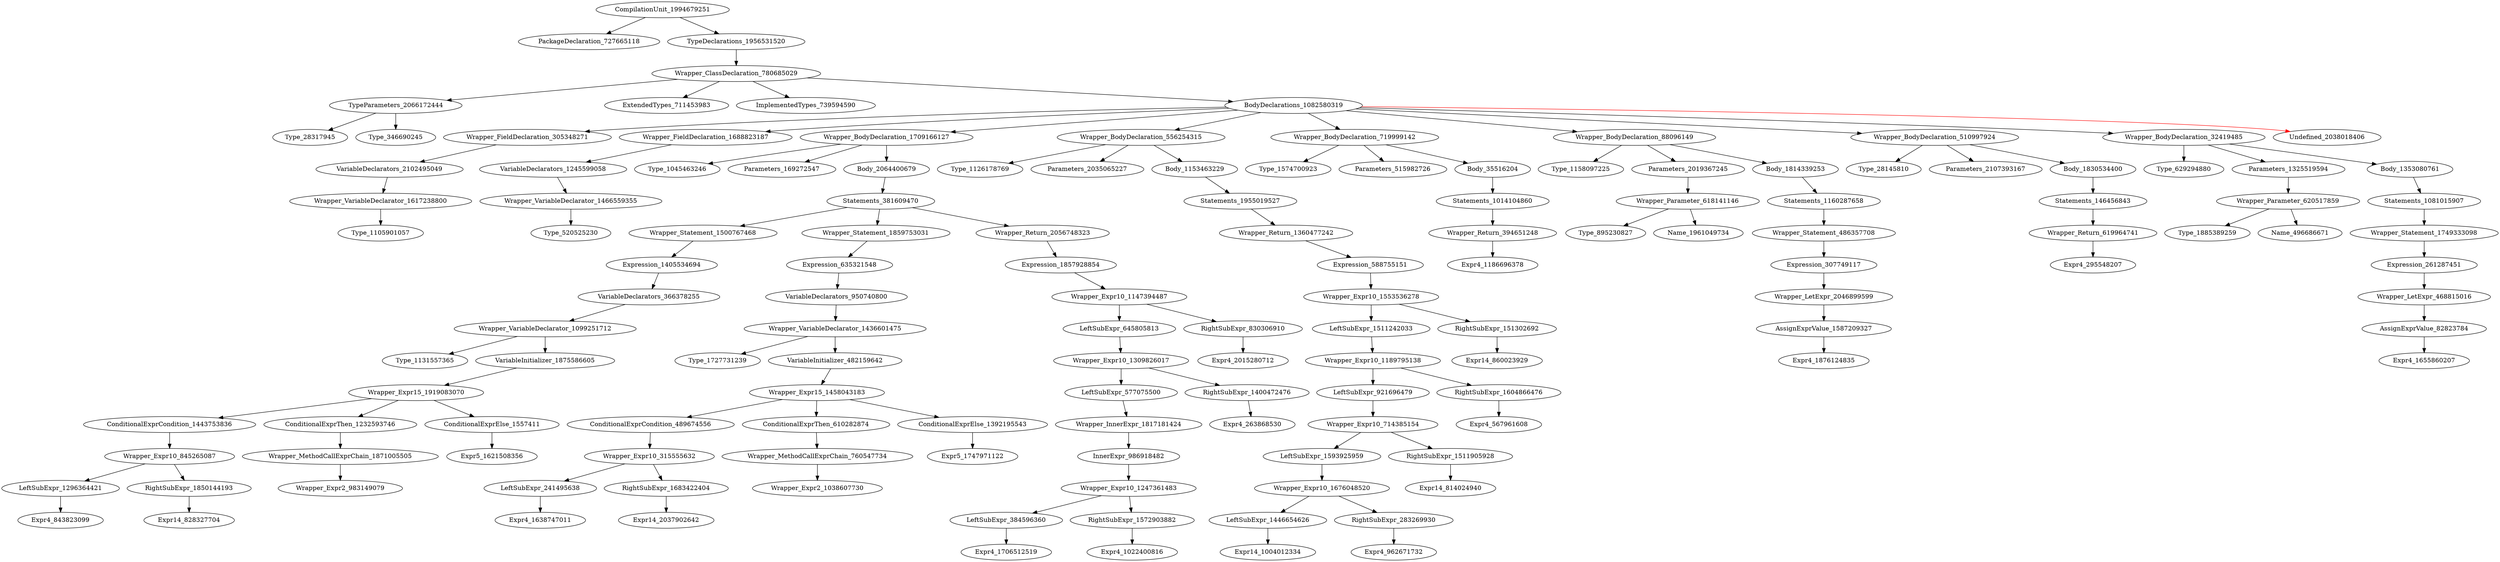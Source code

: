 digraph {
CompilationUnit_1994679251 -> PackageDeclaration_727665118
CompilationUnit_1994679251 -> TypeDeclarations_1956531520
TypeDeclarations_1956531520 -> Wrapper_ClassDeclaration_780685029
Wrapper_ClassDeclaration_780685029 -> TypeParameters_2066172444
Wrapper_ClassDeclaration_780685029 -> ExtendedTypes_711453983
Wrapper_ClassDeclaration_780685029 -> ImplementedTypes_739594590
Wrapper_ClassDeclaration_780685029 -> BodyDeclarations_1082580319
TypeParameters_2066172444 -> Type_28317945
TypeParameters_2066172444 -> Type_346690245
BodyDeclarations_1082580319 -> Wrapper_FieldDeclaration_305348271
BodyDeclarations_1082580319 -> Wrapper_FieldDeclaration_1688823187
BodyDeclarations_1082580319 -> Wrapper_BodyDeclaration_1709166127
BodyDeclarations_1082580319 -> Wrapper_BodyDeclaration_556254315
BodyDeclarations_1082580319 -> Wrapper_BodyDeclaration_719999142
BodyDeclarations_1082580319 -> Wrapper_BodyDeclaration_88096149
BodyDeclarations_1082580319 -> Wrapper_BodyDeclaration_510997924
BodyDeclarations_1082580319 -> Wrapper_BodyDeclaration_32419485
BodyDeclarations_1082580319 -> Undefined_2038018406 [color = red] 
Wrapper_FieldDeclaration_305348271 -> VariableDeclarators_2102495049
Wrapper_FieldDeclaration_1688823187 -> VariableDeclarators_1245599058
Wrapper_BodyDeclaration_1709166127 -> Type_1045463246
Wrapper_BodyDeclaration_1709166127 -> Parameters_169272547
Wrapper_BodyDeclaration_1709166127 -> Body_2064400679
Wrapper_BodyDeclaration_556254315 -> Type_1126178769
Wrapper_BodyDeclaration_556254315 -> Parameters_2035065227
Wrapper_BodyDeclaration_556254315 -> Body_1153463229
Wrapper_BodyDeclaration_719999142 -> Type_1574700923
Wrapper_BodyDeclaration_719999142 -> Parameters_515982726
Wrapper_BodyDeclaration_719999142 -> Body_35516204
Wrapper_BodyDeclaration_88096149 -> Type_1158097225
Wrapper_BodyDeclaration_88096149 -> Parameters_2019367245
Wrapper_BodyDeclaration_88096149 -> Body_1814339253
Wrapper_BodyDeclaration_510997924 -> Type_28145810
Wrapper_BodyDeclaration_510997924 -> Parameters_2107393167
Wrapper_BodyDeclaration_510997924 -> Body_1830534400
Wrapper_BodyDeclaration_32419485 -> Type_629294880
Wrapper_BodyDeclaration_32419485 -> Parameters_1325519594
Wrapper_BodyDeclaration_32419485 -> Body_1353080761
VariableDeclarators_2102495049 -> Wrapper_VariableDeclarator_1617238800
VariableDeclarators_1245599058 -> Wrapper_VariableDeclarator_1466559355
Body_2064400679 -> Statements_381609470
Body_1153463229 -> Statements_1955019527
Body_35516204 -> Statements_1014104860
Parameters_2019367245 -> Wrapper_Parameter_618141146
Body_1814339253 -> Statements_1160287658
Body_1830534400 -> Statements_146456843
Parameters_1325519594 -> Wrapper_Parameter_620517859
Body_1353080761 -> Statements_1081015907
Wrapper_VariableDeclarator_1617238800 -> Type_1105901057
Wrapper_VariableDeclarator_1466559355 -> Type_520525230
Statements_381609470 -> Wrapper_Statement_1500767468
Statements_381609470 -> Wrapper_Statement_1859753031
Statements_381609470 -> Wrapper_Return_2056748323
Statements_1955019527 -> Wrapper_Return_1360477242
Statements_1014104860 -> Wrapper_Return_394651248
Wrapper_Parameter_618141146 -> Type_895230827
Wrapper_Parameter_618141146 -> Name_1961049734
Statements_1160287658 -> Wrapper_Statement_486357708
Statements_146456843 -> Wrapper_Return_619964741
Wrapper_Parameter_620517859 -> Type_1885389259
Wrapper_Parameter_620517859 -> Name_496686671
Statements_1081015907 -> Wrapper_Statement_1749333098
Wrapper_Statement_1500767468 -> Expression_1405534694
Wrapper_Statement_1859753031 -> Expression_635321548
Wrapper_Return_2056748323 -> Expression_1857928854
Wrapper_Return_1360477242 -> Expression_588755151
Wrapper_Return_394651248 -> Expr4_1186696378
Wrapper_Statement_486357708 -> Expression_307749117
Wrapper_Return_619964741 -> Expr4_295548207
Wrapper_Statement_1749333098 -> Expression_261287451
Expression_1405534694 -> VariableDeclarators_366378255
Expression_635321548 -> VariableDeclarators_950740800
Expression_1857928854 -> Wrapper_Expr10_1147394487
Expression_588755151 -> Wrapper_Expr10_1553536278
Expression_307749117 -> Wrapper_LetExpr_2046899599
Expression_261287451 -> Wrapper_LetExpr_468815016
VariableDeclarators_366378255 -> Wrapper_VariableDeclarator_1099251712
VariableDeclarators_950740800 -> Wrapper_VariableDeclarator_1436601475
Wrapper_Expr10_1147394487 -> LeftSubExpr_645805813
Wrapper_Expr10_1147394487 -> RightSubExpr_830306910
Wrapper_Expr10_1553536278 -> LeftSubExpr_1511242033
Wrapper_Expr10_1553536278 -> RightSubExpr_151302692
Wrapper_LetExpr_2046899599 -> AssignExprValue_1587209327
Wrapper_LetExpr_468815016 -> AssignExprValue_82823784
Wrapper_VariableDeclarator_1099251712 -> Type_1131557365
Wrapper_VariableDeclarator_1099251712 -> VariableInitializer_1875586605
Wrapper_VariableDeclarator_1436601475 -> Type_1727731239
Wrapper_VariableDeclarator_1436601475 -> VariableInitializer_482159642
LeftSubExpr_645805813 -> Wrapper_Expr10_1309826017
RightSubExpr_830306910 -> Expr4_2015280712
LeftSubExpr_1511242033 -> Wrapper_Expr10_1189795138
RightSubExpr_151302692 -> Expr14_860023929
AssignExprValue_1587209327 -> Expr4_1876124835
AssignExprValue_82823784 -> Expr4_1655860207
VariableInitializer_1875586605 -> Wrapper_Expr15_1919083070
VariableInitializer_482159642 -> Wrapper_Expr15_1458043183
Wrapper_Expr10_1309826017 -> LeftSubExpr_577075500
Wrapper_Expr10_1309826017 -> RightSubExpr_1400472476
Wrapper_Expr10_1189795138 -> LeftSubExpr_921696479
Wrapper_Expr10_1189795138 -> RightSubExpr_1604866476
Wrapper_Expr15_1919083070 -> ConditionalExprCondition_1443753836
Wrapper_Expr15_1919083070 -> ConditionalExprThen_1232593746
Wrapper_Expr15_1919083070 -> ConditionalExprElse_1557411
Wrapper_Expr15_1458043183 -> ConditionalExprCondition_489674556
Wrapper_Expr15_1458043183 -> ConditionalExprThen_610282874
Wrapper_Expr15_1458043183 -> ConditionalExprElse_1392195543
LeftSubExpr_577075500 -> Wrapper_InnerExpr_1817181424
RightSubExpr_1400472476 -> Expr4_263868530
LeftSubExpr_921696479 -> Wrapper_Expr10_714385154
RightSubExpr_1604866476 -> Expr4_567961608
ConditionalExprCondition_1443753836 -> Wrapper_Expr10_845265087
ConditionalExprThen_1232593746 -> Wrapper_MethodCallExprChain_1871005505
ConditionalExprElse_1557411 -> Expr5_1621508356
ConditionalExprCondition_489674556 -> Wrapper_Expr10_315555632
ConditionalExprThen_610282874 -> Wrapper_MethodCallExprChain_760547734
ConditionalExprElse_1392195543 -> Expr5_1747971122
Wrapper_InnerExpr_1817181424 -> InnerExpr_986918482
Wrapper_Expr10_714385154 -> LeftSubExpr_1593925959
Wrapper_Expr10_714385154 -> RightSubExpr_1511905928
Wrapper_Expr10_845265087 -> LeftSubExpr_1296364421
Wrapper_Expr10_845265087 -> RightSubExpr_1850144193
Wrapper_MethodCallExprChain_1871005505 -> Wrapper_Expr2_983149079
Wrapper_Expr10_315555632 -> LeftSubExpr_241495638
Wrapper_Expr10_315555632 -> RightSubExpr_1683422404
Wrapper_MethodCallExprChain_760547734 -> Wrapper_Expr2_1038607730
InnerExpr_986918482 -> Wrapper_Expr10_1247361483
LeftSubExpr_1593925959 -> Wrapper_Expr10_1676048520
RightSubExpr_1511905928 -> Expr14_814024940
LeftSubExpr_1296364421 -> Expr4_843823099
RightSubExpr_1850144193 -> Expr14_828327704
LeftSubExpr_241495638 -> Expr4_1638747011
RightSubExpr_1683422404 -> Expr14_2037902642
Wrapper_Expr10_1247361483 -> LeftSubExpr_384596360
Wrapper_Expr10_1247361483 -> RightSubExpr_1572903882
Wrapper_Expr10_1676048520 -> LeftSubExpr_1446654626
Wrapper_Expr10_1676048520 -> RightSubExpr_283269930
LeftSubExpr_384596360 -> Expr4_1706512519
RightSubExpr_1572903882 -> Expr4_1022400816
LeftSubExpr_1446654626 -> Expr14_1004012334
RightSubExpr_283269930 -> Expr4_962671732
}